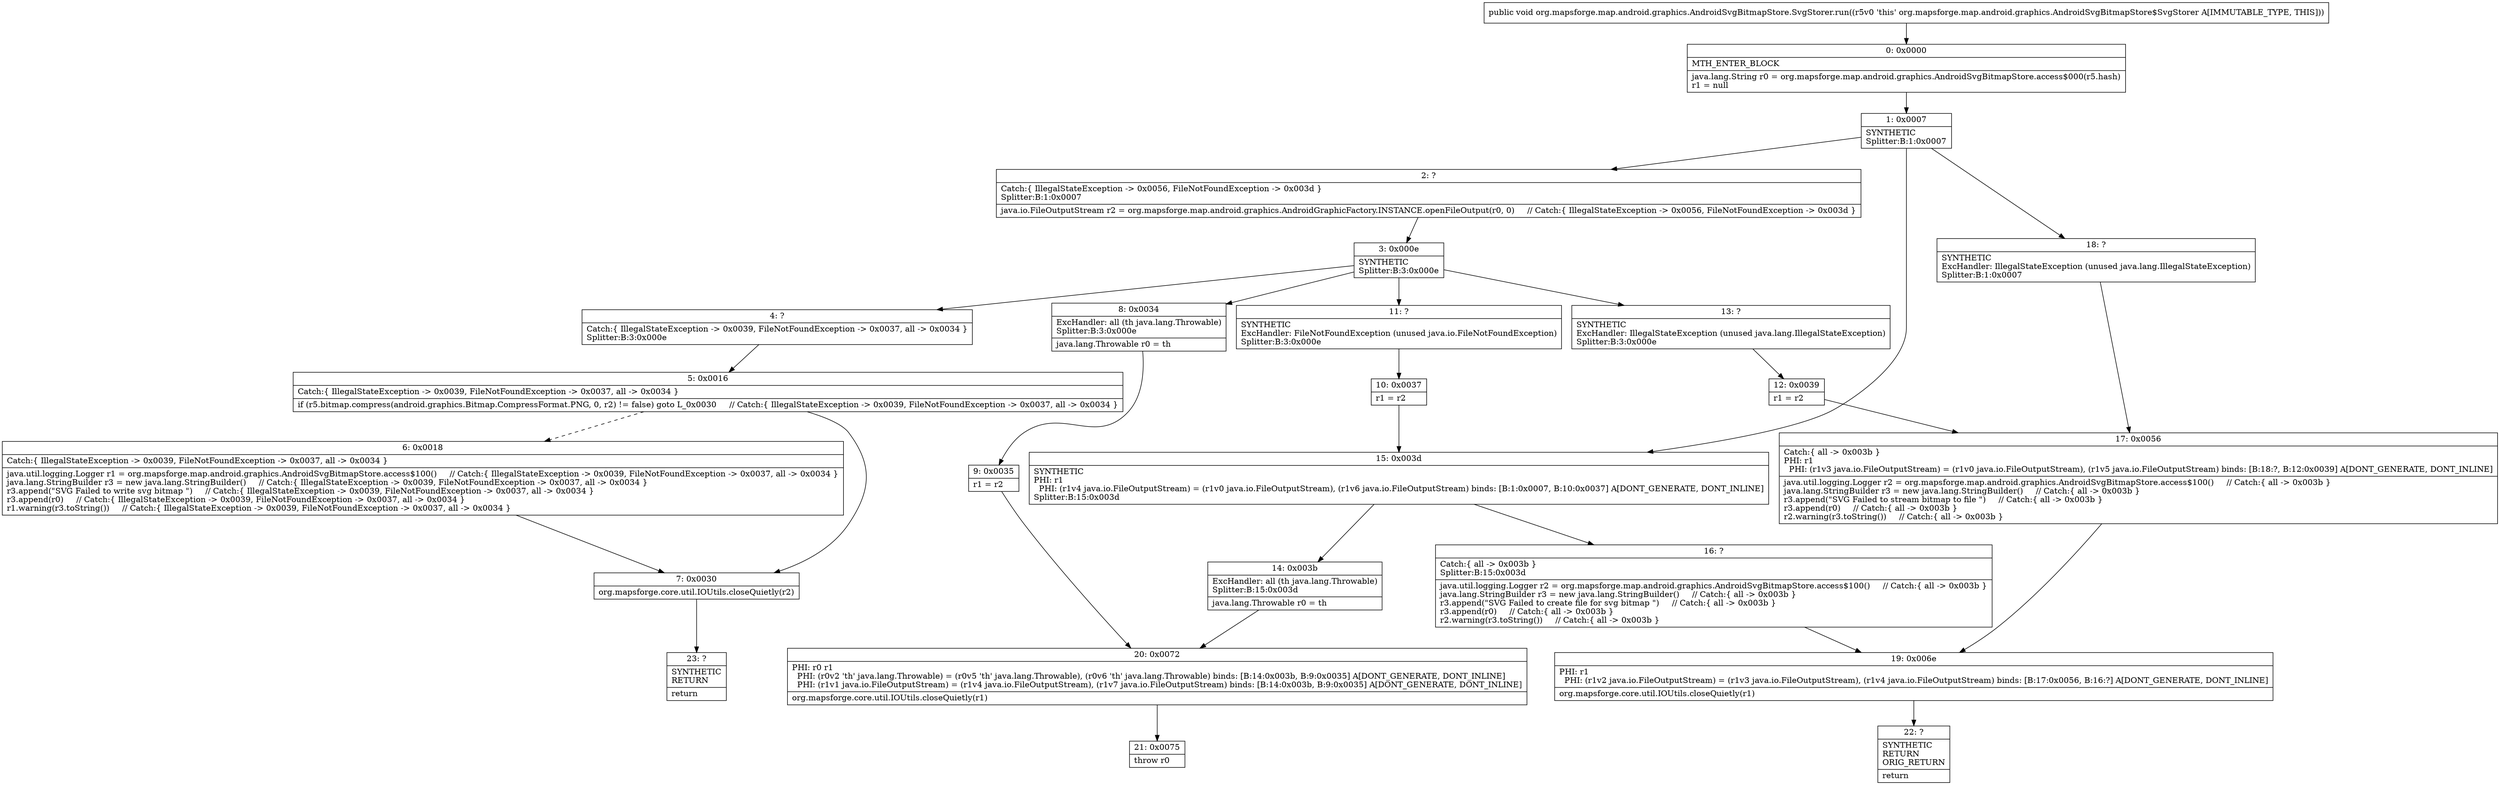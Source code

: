 digraph "CFG fororg.mapsforge.map.android.graphics.AndroidSvgBitmapStore.SvgStorer.run()V" {
Node_0 [shape=record,label="{0\:\ 0x0000|MTH_ENTER_BLOCK\l|java.lang.String r0 = org.mapsforge.map.android.graphics.AndroidSvgBitmapStore.access$000(r5.hash)\lr1 = null\l}"];
Node_1 [shape=record,label="{1\:\ 0x0007|SYNTHETIC\lSplitter:B:1:0x0007\l}"];
Node_2 [shape=record,label="{2\:\ ?|Catch:\{ IllegalStateException \-\> 0x0056, FileNotFoundException \-\> 0x003d \}\lSplitter:B:1:0x0007\l|java.io.FileOutputStream r2 = org.mapsforge.map.android.graphics.AndroidGraphicFactory.INSTANCE.openFileOutput(r0, 0)     \/\/ Catch:\{ IllegalStateException \-\> 0x0056, FileNotFoundException \-\> 0x003d \}\l}"];
Node_3 [shape=record,label="{3\:\ 0x000e|SYNTHETIC\lSplitter:B:3:0x000e\l}"];
Node_4 [shape=record,label="{4\:\ ?|Catch:\{ IllegalStateException \-\> 0x0039, FileNotFoundException \-\> 0x0037, all \-\> 0x0034 \}\lSplitter:B:3:0x000e\l}"];
Node_5 [shape=record,label="{5\:\ 0x0016|Catch:\{ IllegalStateException \-\> 0x0039, FileNotFoundException \-\> 0x0037, all \-\> 0x0034 \}\l|if (r5.bitmap.compress(android.graphics.Bitmap.CompressFormat.PNG, 0, r2) != false) goto L_0x0030     \/\/ Catch:\{ IllegalStateException \-\> 0x0039, FileNotFoundException \-\> 0x0037, all \-\> 0x0034 \}\l}"];
Node_6 [shape=record,label="{6\:\ 0x0018|Catch:\{ IllegalStateException \-\> 0x0039, FileNotFoundException \-\> 0x0037, all \-\> 0x0034 \}\l|java.util.logging.Logger r1 = org.mapsforge.map.android.graphics.AndroidSvgBitmapStore.access$100()     \/\/ Catch:\{ IllegalStateException \-\> 0x0039, FileNotFoundException \-\> 0x0037, all \-\> 0x0034 \}\ljava.lang.StringBuilder r3 = new java.lang.StringBuilder()     \/\/ Catch:\{ IllegalStateException \-\> 0x0039, FileNotFoundException \-\> 0x0037, all \-\> 0x0034 \}\lr3.append(\"SVG Failed to write svg bitmap \")     \/\/ Catch:\{ IllegalStateException \-\> 0x0039, FileNotFoundException \-\> 0x0037, all \-\> 0x0034 \}\lr3.append(r0)     \/\/ Catch:\{ IllegalStateException \-\> 0x0039, FileNotFoundException \-\> 0x0037, all \-\> 0x0034 \}\lr1.warning(r3.toString())     \/\/ Catch:\{ IllegalStateException \-\> 0x0039, FileNotFoundException \-\> 0x0037, all \-\> 0x0034 \}\l}"];
Node_7 [shape=record,label="{7\:\ 0x0030|org.mapsforge.core.util.IOUtils.closeQuietly(r2)\l}"];
Node_8 [shape=record,label="{8\:\ 0x0034|ExcHandler: all (th java.lang.Throwable)\lSplitter:B:3:0x000e\l|java.lang.Throwable r0 = th\l}"];
Node_9 [shape=record,label="{9\:\ 0x0035|r1 = r2\l}"];
Node_10 [shape=record,label="{10\:\ 0x0037|r1 = r2\l}"];
Node_11 [shape=record,label="{11\:\ ?|SYNTHETIC\lExcHandler: FileNotFoundException (unused java.io.FileNotFoundException)\lSplitter:B:3:0x000e\l}"];
Node_12 [shape=record,label="{12\:\ 0x0039|r1 = r2\l}"];
Node_13 [shape=record,label="{13\:\ ?|SYNTHETIC\lExcHandler: IllegalStateException (unused java.lang.IllegalStateException)\lSplitter:B:3:0x000e\l}"];
Node_14 [shape=record,label="{14\:\ 0x003b|ExcHandler: all (th java.lang.Throwable)\lSplitter:B:15:0x003d\l|java.lang.Throwable r0 = th\l}"];
Node_15 [shape=record,label="{15\:\ 0x003d|SYNTHETIC\lPHI: r1 \l  PHI: (r1v4 java.io.FileOutputStream) = (r1v0 java.io.FileOutputStream), (r1v6 java.io.FileOutputStream) binds: [B:1:0x0007, B:10:0x0037] A[DONT_GENERATE, DONT_INLINE]\lSplitter:B:15:0x003d\l}"];
Node_16 [shape=record,label="{16\:\ ?|Catch:\{ all \-\> 0x003b \}\lSplitter:B:15:0x003d\l|java.util.logging.Logger r2 = org.mapsforge.map.android.graphics.AndroidSvgBitmapStore.access$100()     \/\/ Catch:\{ all \-\> 0x003b \}\ljava.lang.StringBuilder r3 = new java.lang.StringBuilder()     \/\/ Catch:\{ all \-\> 0x003b \}\lr3.append(\"SVG Failed to create file for svg bitmap \")     \/\/ Catch:\{ all \-\> 0x003b \}\lr3.append(r0)     \/\/ Catch:\{ all \-\> 0x003b \}\lr2.warning(r3.toString())     \/\/ Catch:\{ all \-\> 0x003b \}\l}"];
Node_17 [shape=record,label="{17\:\ 0x0056|Catch:\{ all \-\> 0x003b \}\lPHI: r1 \l  PHI: (r1v3 java.io.FileOutputStream) = (r1v0 java.io.FileOutputStream), (r1v5 java.io.FileOutputStream) binds: [B:18:?, B:12:0x0039] A[DONT_GENERATE, DONT_INLINE]\l|java.util.logging.Logger r2 = org.mapsforge.map.android.graphics.AndroidSvgBitmapStore.access$100()     \/\/ Catch:\{ all \-\> 0x003b \}\ljava.lang.StringBuilder r3 = new java.lang.StringBuilder()     \/\/ Catch:\{ all \-\> 0x003b \}\lr3.append(\"SVG Failed to stream bitmap to file \")     \/\/ Catch:\{ all \-\> 0x003b \}\lr3.append(r0)     \/\/ Catch:\{ all \-\> 0x003b \}\lr2.warning(r3.toString())     \/\/ Catch:\{ all \-\> 0x003b \}\l}"];
Node_18 [shape=record,label="{18\:\ ?|SYNTHETIC\lExcHandler: IllegalStateException (unused java.lang.IllegalStateException)\lSplitter:B:1:0x0007\l}"];
Node_19 [shape=record,label="{19\:\ 0x006e|PHI: r1 \l  PHI: (r1v2 java.io.FileOutputStream) = (r1v3 java.io.FileOutputStream), (r1v4 java.io.FileOutputStream) binds: [B:17:0x0056, B:16:?] A[DONT_GENERATE, DONT_INLINE]\l|org.mapsforge.core.util.IOUtils.closeQuietly(r1)\l}"];
Node_20 [shape=record,label="{20\:\ 0x0072|PHI: r0 r1 \l  PHI: (r0v2 'th' java.lang.Throwable) = (r0v5 'th' java.lang.Throwable), (r0v6 'th' java.lang.Throwable) binds: [B:14:0x003b, B:9:0x0035] A[DONT_GENERATE, DONT_INLINE]\l  PHI: (r1v1 java.io.FileOutputStream) = (r1v4 java.io.FileOutputStream), (r1v7 java.io.FileOutputStream) binds: [B:14:0x003b, B:9:0x0035] A[DONT_GENERATE, DONT_INLINE]\l|org.mapsforge.core.util.IOUtils.closeQuietly(r1)\l}"];
Node_21 [shape=record,label="{21\:\ 0x0075|throw r0\l}"];
Node_22 [shape=record,label="{22\:\ ?|SYNTHETIC\lRETURN\lORIG_RETURN\l|return\l}"];
Node_23 [shape=record,label="{23\:\ ?|SYNTHETIC\lRETURN\l|return\l}"];
MethodNode[shape=record,label="{public void org.mapsforge.map.android.graphics.AndroidSvgBitmapStore.SvgStorer.run((r5v0 'this' org.mapsforge.map.android.graphics.AndroidSvgBitmapStore$SvgStorer A[IMMUTABLE_TYPE, THIS])) }"];
MethodNode -> Node_0;
Node_0 -> Node_1;
Node_1 -> Node_2;
Node_1 -> Node_18;
Node_1 -> Node_15;
Node_2 -> Node_3;
Node_3 -> Node_4;
Node_3 -> Node_13;
Node_3 -> Node_11;
Node_3 -> Node_8;
Node_4 -> Node_5;
Node_5 -> Node_6[style=dashed];
Node_5 -> Node_7;
Node_6 -> Node_7;
Node_7 -> Node_23;
Node_8 -> Node_9;
Node_9 -> Node_20;
Node_10 -> Node_15;
Node_11 -> Node_10;
Node_12 -> Node_17;
Node_13 -> Node_12;
Node_14 -> Node_20;
Node_15 -> Node_16;
Node_15 -> Node_14;
Node_16 -> Node_19;
Node_17 -> Node_19;
Node_18 -> Node_17;
Node_19 -> Node_22;
Node_20 -> Node_21;
}

